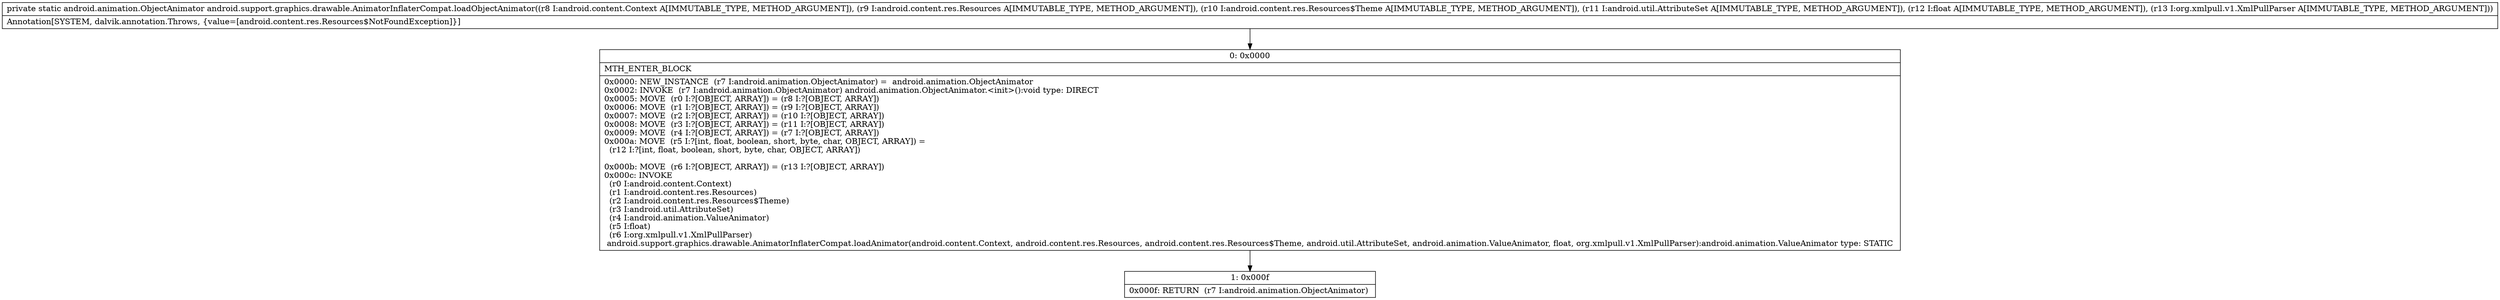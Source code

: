 digraph "CFG forandroid.support.graphics.drawable.AnimatorInflaterCompat.loadObjectAnimator(Landroid\/content\/Context;Landroid\/content\/res\/Resources;Landroid\/content\/res\/Resources$Theme;Landroid\/util\/AttributeSet;FLorg\/xmlpull\/v1\/XmlPullParser;)Landroid\/animation\/ObjectAnimator;" {
Node_0 [shape=record,label="{0\:\ 0x0000|MTH_ENTER_BLOCK\l|0x0000: NEW_INSTANCE  (r7 I:android.animation.ObjectAnimator) =  android.animation.ObjectAnimator \l0x0002: INVOKE  (r7 I:android.animation.ObjectAnimator) android.animation.ObjectAnimator.\<init\>():void type: DIRECT \l0x0005: MOVE  (r0 I:?[OBJECT, ARRAY]) = (r8 I:?[OBJECT, ARRAY]) \l0x0006: MOVE  (r1 I:?[OBJECT, ARRAY]) = (r9 I:?[OBJECT, ARRAY]) \l0x0007: MOVE  (r2 I:?[OBJECT, ARRAY]) = (r10 I:?[OBJECT, ARRAY]) \l0x0008: MOVE  (r3 I:?[OBJECT, ARRAY]) = (r11 I:?[OBJECT, ARRAY]) \l0x0009: MOVE  (r4 I:?[OBJECT, ARRAY]) = (r7 I:?[OBJECT, ARRAY]) \l0x000a: MOVE  (r5 I:?[int, float, boolean, short, byte, char, OBJECT, ARRAY]) = \l  (r12 I:?[int, float, boolean, short, byte, char, OBJECT, ARRAY])\l \l0x000b: MOVE  (r6 I:?[OBJECT, ARRAY]) = (r13 I:?[OBJECT, ARRAY]) \l0x000c: INVOKE  \l  (r0 I:android.content.Context)\l  (r1 I:android.content.res.Resources)\l  (r2 I:android.content.res.Resources$Theme)\l  (r3 I:android.util.AttributeSet)\l  (r4 I:android.animation.ValueAnimator)\l  (r5 I:float)\l  (r6 I:org.xmlpull.v1.XmlPullParser)\l android.support.graphics.drawable.AnimatorInflaterCompat.loadAnimator(android.content.Context, android.content.res.Resources, android.content.res.Resources$Theme, android.util.AttributeSet, android.animation.ValueAnimator, float, org.xmlpull.v1.XmlPullParser):android.animation.ValueAnimator type: STATIC \l}"];
Node_1 [shape=record,label="{1\:\ 0x000f|0x000f: RETURN  (r7 I:android.animation.ObjectAnimator) \l}"];
MethodNode[shape=record,label="{private static android.animation.ObjectAnimator android.support.graphics.drawable.AnimatorInflaterCompat.loadObjectAnimator((r8 I:android.content.Context A[IMMUTABLE_TYPE, METHOD_ARGUMENT]), (r9 I:android.content.res.Resources A[IMMUTABLE_TYPE, METHOD_ARGUMENT]), (r10 I:android.content.res.Resources$Theme A[IMMUTABLE_TYPE, METHOD_ARGUMENT]), (r11 I:android.util.AttributeSet A[IMMUTABLE_TYPE, METHOD_ARGUMENT]), (r12 I:float A[IMMUTABLE_TYPE, METHOD_ARGUMENT]), (r13 I:org.xmlpull.v1.XmlPullParser A[IMMUTABLE_TYPE, METHOD_ARGUMENT]))  | Annotation[SYSTEM, dalvik.annotation.Throws, \{value=[android.content.res.Resources$NotFoundException]\}]\l}"];
MethodNode -> Node_0;
Node_0 -> Node_1;
}

